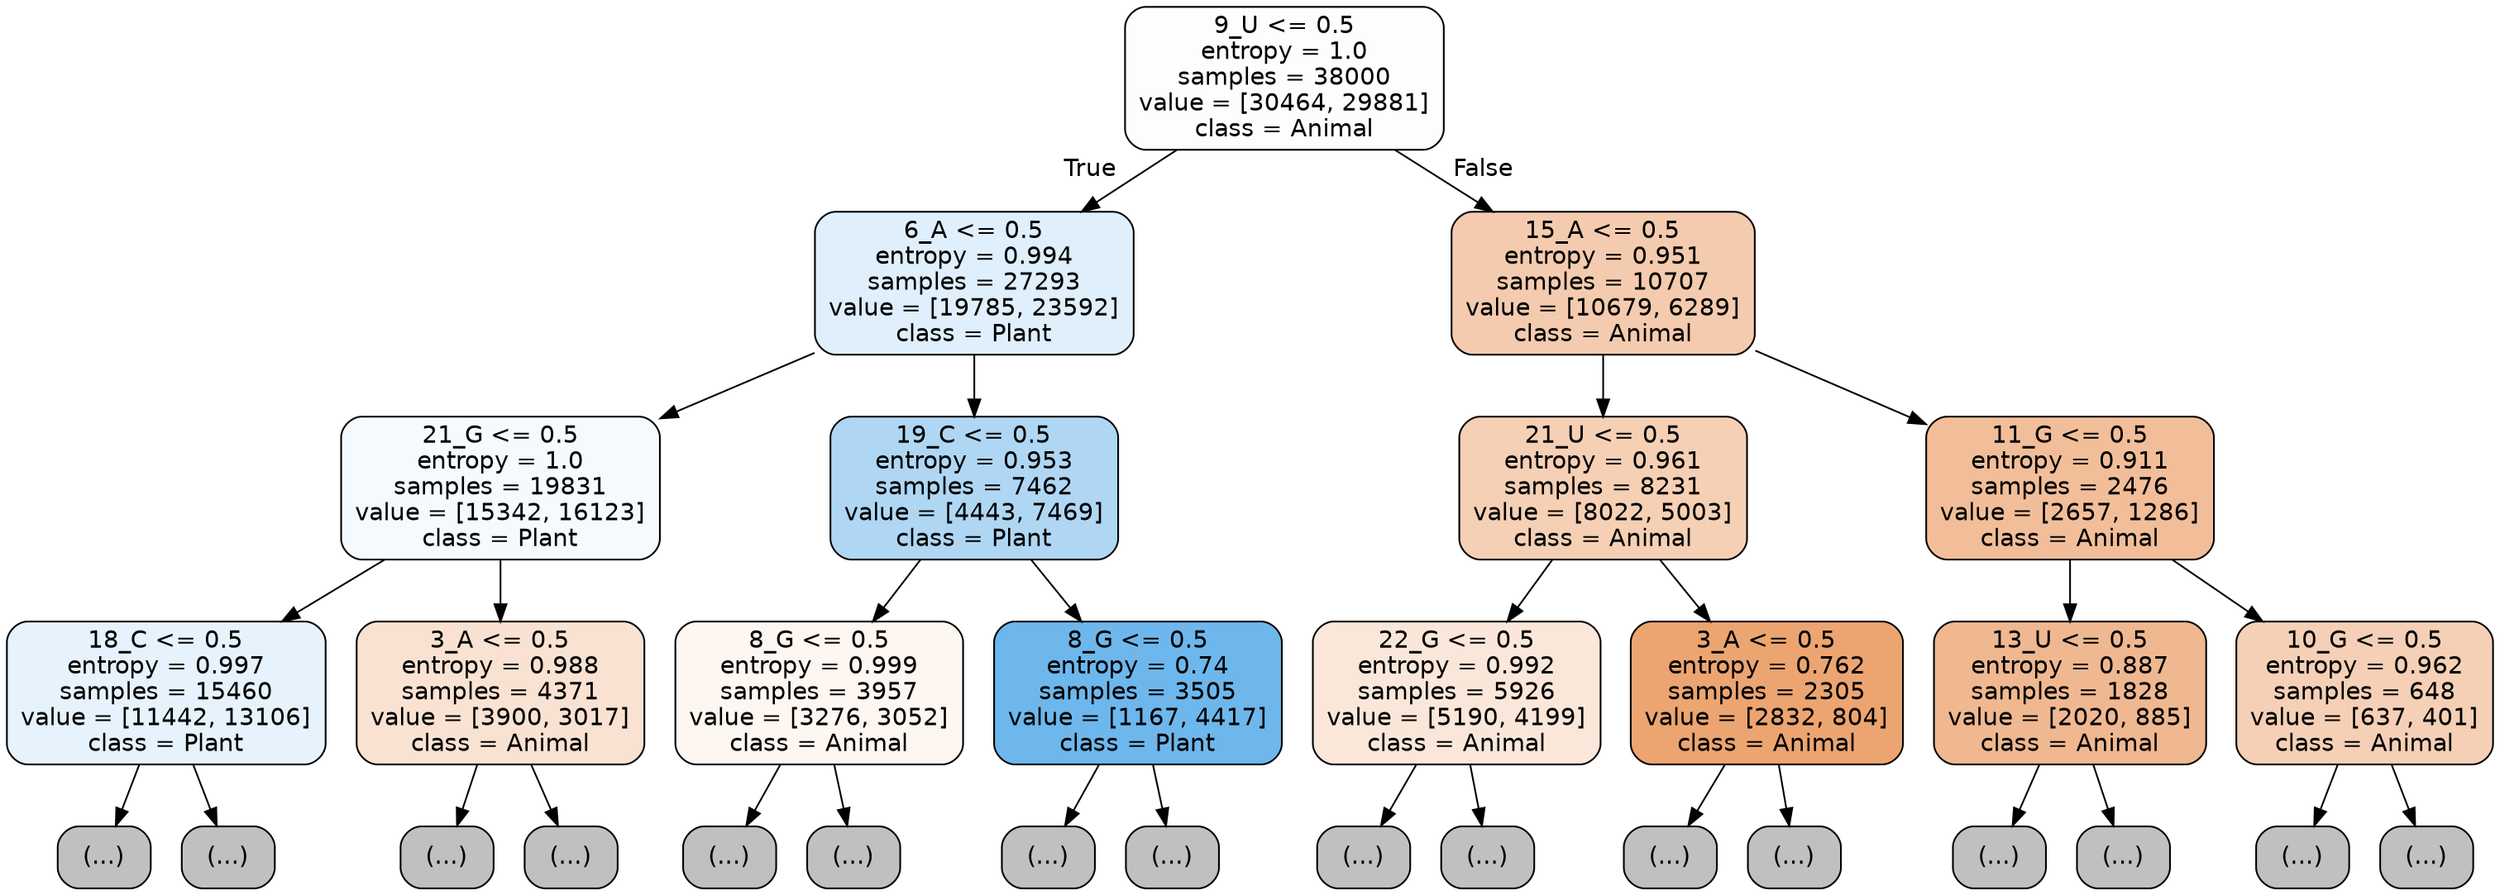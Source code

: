 digraph Tree {
node [shape=box, style="filled, rounded", color="black", fontname="helvetica"] ;
edge [fontname="helvetica"] ;
0 [label="9_U <= 0.5\nentropy = 1.0\nsamples = 38000\nvalue = [30464, 29881]\nclass = Animal", fillcolor="#fffdfb"] ;
1 [label="6_A <= 0.5\nentropy = 0.994\nsamples = 27293\nvalue = [19785, 23592]\nclass = Plant", fillcolor="#dfeffb"] ;
0 -> 1 [labeldistance=2.5, labelangle=45, headlabel="True"] ;
2 [label="21_G <= 0.5\nentropy = 1.0\nsamples = 19831\nvalue = [15342, 16123]\nclass = Plant", fillcolor="#f5fafe"] ;
1 -> 2 ;
3 [label="18_C <= 0.5\nentropy = 0.997\nsamples = 15460\nvalue = [11442, 13106]\nclass = Plant", fillcolor="#e6f3fc"] ;
2 -> 3 ;
4 [label="(...)", fillcolor="#C0C0C0"] ;
3 -> 4 ;
5425 [label="(...)", fillcolor="#C0C0C0"] ;
3 -> 5425 ;
7114 [label="3_A <= 0.5\nentropy = 0.988\nsamples = 4371\nvalue = [3900, 3017]\nclass = Animal", fillcolor="#f9e2d2"] ;
2 -> 7114 ;
7115 [label="(...)", fillcolor="#C0C0C0"] ;
7114 -> 7115 ;
8646 [label="(...)", fillcolor="#C0C0C0"] ;
7114 -> 8646 ;
9187 [label="19_C <= 0.5\nentropy = 0.953\nsamples = 7462\nvalue = [4443, 7469]\nclass = Plant", fillcolor="#afd7f4"] ;
1 -> 9187 ;
9188 [label="8_G <= 0.5\nentropy = 0.999\nsamples = 3957\nvalue = [3276, 3052]\nclass = Animal", fillcolor="#fdf6f1"] ;
9187 -> 9188 ;
9189 [label="(...)", fillcolor="#C0C0C0"] ;
9188 -> 9189 ;
10684 [label="(...)", fillcolor="#C0C0C0"] ;
9188 -> 10684 ;
11237 [label="8_G <= 0.5\nentropy = 0.74\nsamples = 3505\nvalue = [1167, 4417]\nclass = Plant", fillcolor="#6db7ec"] ;
9187 -> 11237 ;
11238 [label="(...)", fillcolor="#C0C0C0"] ;
11237 -> 11238 ;
11841 [label="(...)", fillcolor="#C0C0C0"] ;
11237 -> 11841 ;
12046 [label="15_A <= 0.5\nentropy = 0.951\nsamples = 10707\nvalue = [10679, 6289]\nclass = Animal", fillcolor="#f4cbae"] ;
0 -> 12046 [labeldistance=2.5, labelangle=-45, headlabel="False"] ;
12047 [label="21_U <= 0.5\nentropy = 0.961\nsamples = 8231\nvalue = [8022, 5003]\nclass = Animal", fillcolor="#f5d0b4"] ;
12046 -> 12047 ;
12048 [label="22_G <= 0.5\nentropy = 0.992\nsamples = 5926\nvalue = [5190, 4199]\nclass = Animal", fillcolor="#fae7d9"] ;
12047 -> 12048 ;
12049 [label="(...)", fillcolor="#C0C0C0"] ;
12048 -> 12049 ;
14588 [label="(...)", fillcolor="#C0C0C0"] ;
12048 -> 14588 ;
14815 [label="3_A <= 0.5\nentropy = 0.762\nsamples = 2305\nvalue = [2832, 804]\nclass = Animal", fillcolor="#eca571"] ;
12047 -> 14815 ;
14816 [label="(...)", fillcolor="#C0C0C0"] ;
14815 -> 14816 ;
15365 [label="(...)", fillcolor="#C0C0C0"] ;
14815 -> 15365 ;
15652 [label="11_G <= 0.5\nentropy = 0.911\nsamples = 2476\nvalue = [2657, 1286]\nclass = Animal", fillcolor="#f2be99"] ;
12046 -> 15652 ;
15653 [label="13_U <= 0.5\nentropy = 0.887\nsamples = 1828\nvalue = [2020, 885]\nclass = Animal", fillcolor="#f0b890"] ;
15652 -> 15653 ;
15654 [label="(...)", fillcolor="#C0C0C0"] ;
15653 -> 15654 ;
16275 [label="(...)", fillcolor="#C0C0C0"] ;
15653 -> 16275 ;
16506 [label="10_G <= 0.5\nentropy = 0.962\nsamples = 648\nvalue = [637, 401]\nclass = Animal", fillcolor="#f5d0b6"] ;
15652 -> 16506 ;
16507 [label="(...)", fillcolor="#C0C0C0"] ;
16506 -> 16507 ;
16738 [label="(...)", fillcolor="#C0C0C0"] ;
16506 -> 16738 ;
}